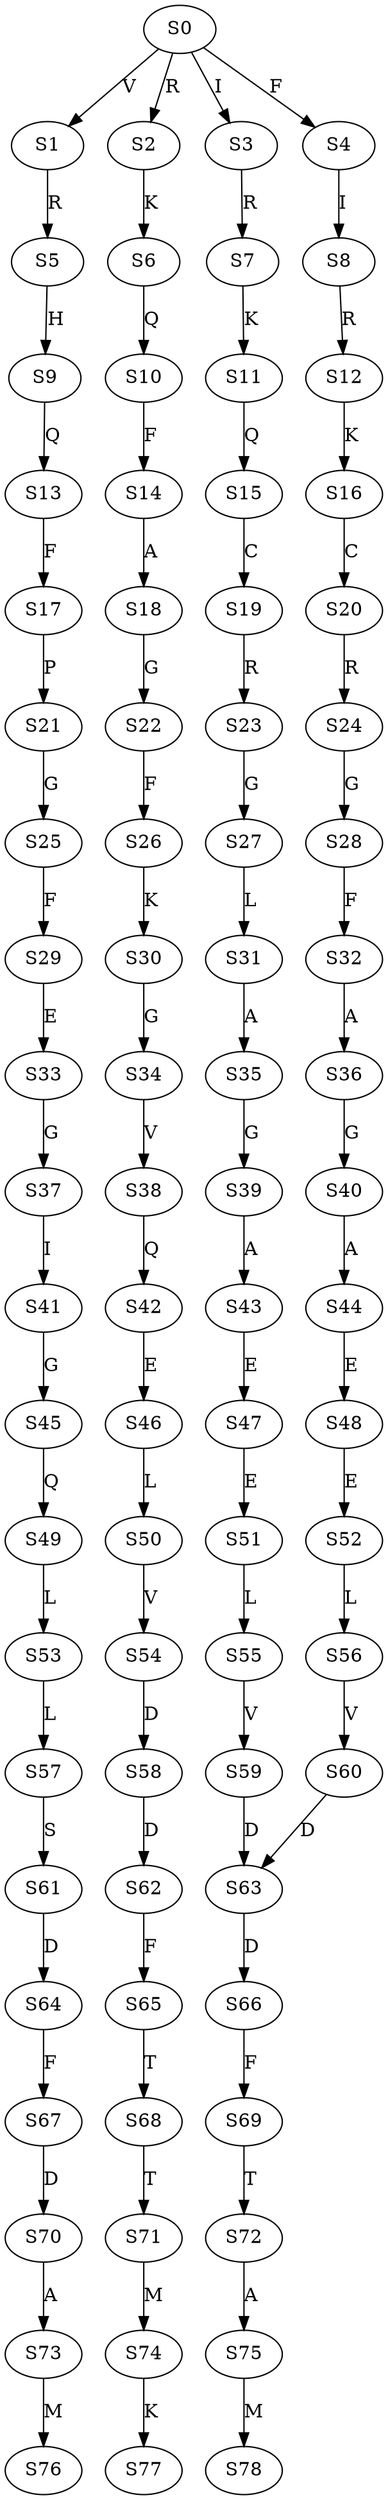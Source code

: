 strict digraph  {
	S0 -> S1 [ label = V ];
	S0 -> S2 [ label = R ];
	S0 -> S3 [ label = I ];
	S0 -> S4 [ label = F ];
	S1 -> S5 [ label = R ];
	S2 -> S6 [ label = K ];
	S3 -> S7 [ label = R ];
	S4 -> S8 [ label = I ];
	S5 -> S9 [ label = H ];
	S6 -> S10 [ label = Q ];
	S7 -> S11 [ label = K ];
	S8 -> S12 [ label = R ];
	S9 -> S13 [ label = Q ];
	S10 -> S14 [ label = F ];
	S11 -> S15 [ label = Q ];
	S12 -> S16 [ label = K ];
	S13 -> S17 [ label = F ];
	S14 -> S18 [ label = A ];
	S15 -> S19 [ label = C ];
	S16 -> S20 [ label = C ];
	S17 -> S21 [ label = P ];
	S18 -> S22 [ label = G ];
	S19 -> S23 [ label = R ];
	S20 -> S24 [ label = R ];
	S21 -> S25 [ label = G ];
	S22 -> S26 [ label = F ];
	S23 -> S27 [ label = G ];
	S24 -> S28 [ label = G ];
	S25 -> S29 [ label = F ];
	S26 -> S30 [ label = K ];
	S27 -> S31 [ label = L ];
	S28 -> S32 [ label = F ];
	S29 -> S33 [ label = E ];
	S30 -> S34 [ label = G ];
	S31 -> S35 [ label = A ];
	S32 -> S36 [ label = A ];
	S33 -> S37 [ label = G ];
	S34 -> S38 [ label = V ];
	S35 -> S39 [ label = G ];
	S36 -> S40 [ label = G ];
	S37 -> S41 [ label = I ];
	S38 -> S42 [ label = Q ];
	S39 -> S43 [ label = A ];
	S40 -> S44 [ label = A ];
	S41 -> S45 [ label = G ];
	S42 -> S46 [ label = E ];
	S43 -> S47 [ label = E ];
	S44 -> S48 [ label = E ];
	S45 -> S49 [ label = Q ];
	S46 -> S50 [ label = L ];
	S47 -> S51 [ label = E ];
	S48 -> S52 [ label = E ];
	S49 -> S53 [ label = L ];
	S50 -> S54 [ label = V ];
	S51 -> S55 [ label = L ];
	S52 -> S56 [ label = L ];
	S53 -> S57 [ label = L ];
	S54 -> S58 [ label = D ];
	S55 -> S59 [ label = V ];
	S56 -> S60 [ label = V ];
	S57 -> S61 [ label = S ];
	S58 -> S62 [ label = D ];
	S59 -> S63 [ label = D ];
	S60 -> S63 [ label = D ];
	S61 -> S64 [ label = D ];
	S62 -> S65 [ label = F ];
	S63 -> S66 [ label = D ];
	S64 -> S67 [ label = F ];
	S65 -> S68 [ label = T ];
	S66 -> S69 [ label = F ];
	S67 -> S70 [ label = D ];
	S68 -> S71 [ label = T ];
	S69 -> S72 [ label = T ];
	S70 -> S73 [ label = A ];
	S71 -> S74 [ label = M ];
	S72 -> S75 [ label = A ];
	S73 -> S76 [ label = M ];
	S74 -> S77 [ label = K ];
	S75 -> S78 [ label = M ];
}
